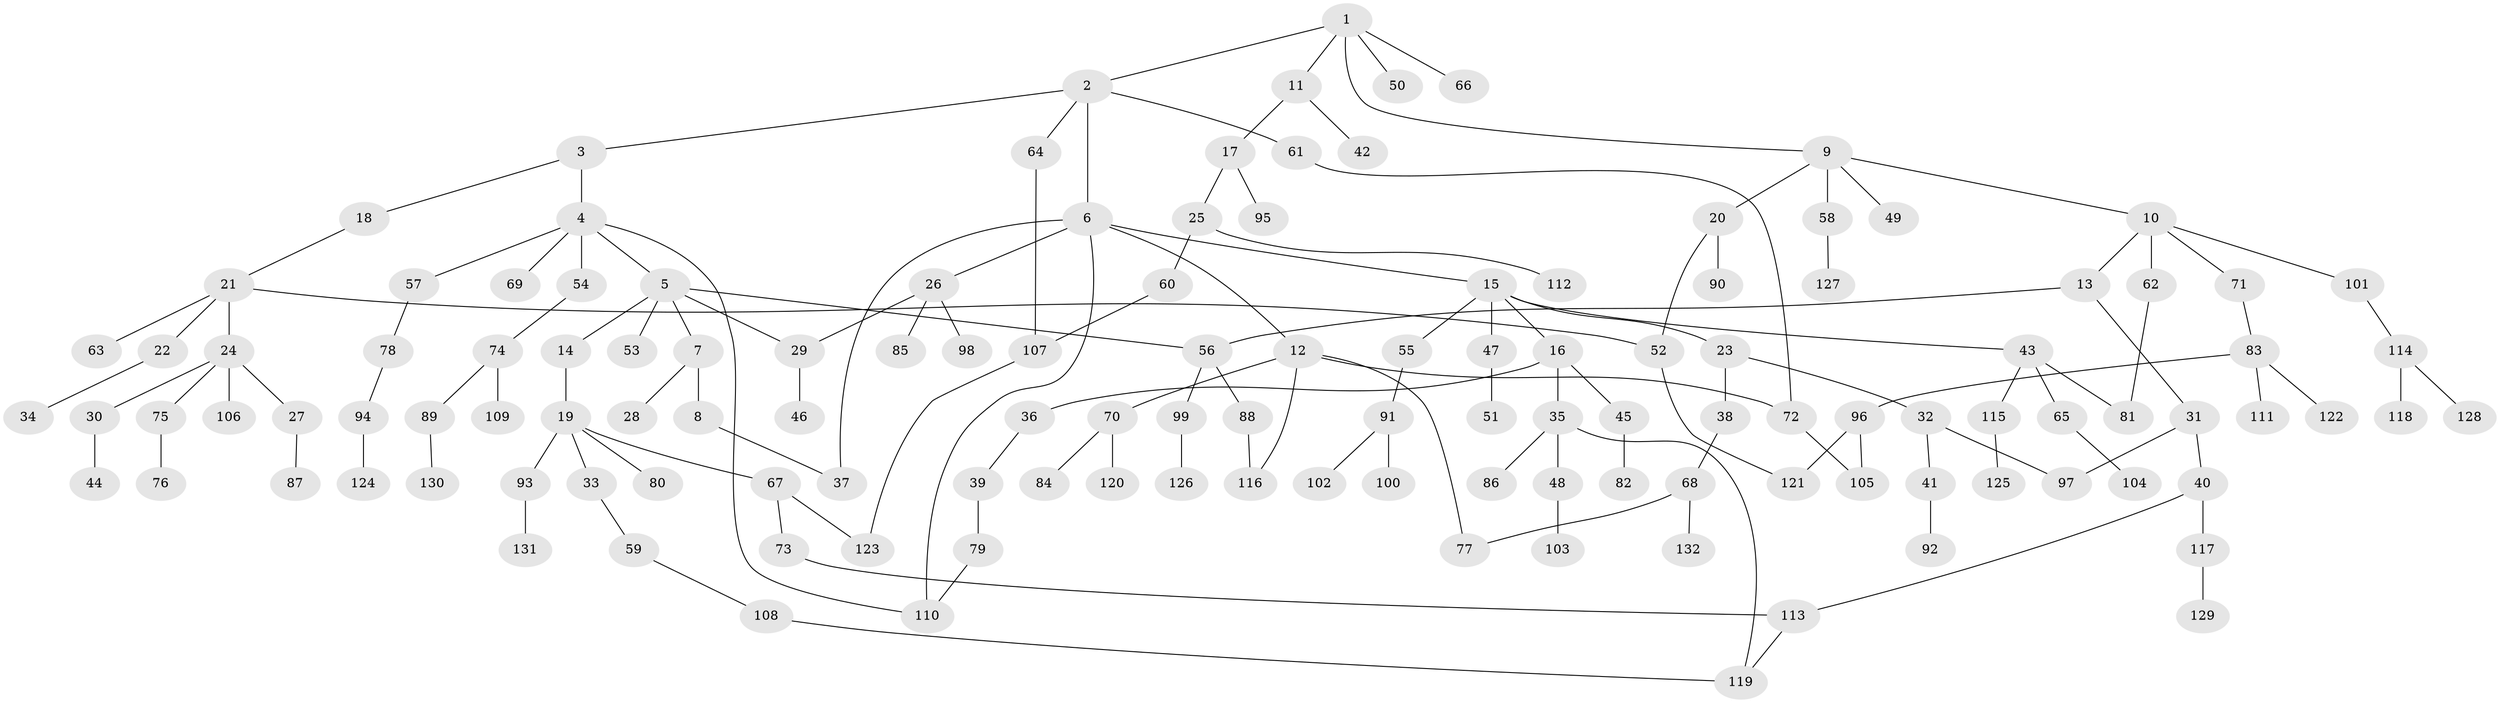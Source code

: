// Generated by graph-tools (version 1.1) at 2025/34/03/09/25 02:34:04]
// undirected, 132 vertices, 149 edges
graph export_dot {
graph [start="1"]
  node [color=gray90,style=filled];
  1;
  2;
  3;
  4;
  5;
  6;
  7;
  8;
  9;
  10;
  11;
  12;
  13;
  14;
  15;
  16;
  17;
  18;
  19;
  20;
  21;
  22;
  23;
  24;
  25;
  26;
  27;
  28;
  29;
  30;
  31;
  32;
  33;
  34;
  35;
  36;
  37;
  38;
  39;
  40;
  41;
  42;
  43;
  44;
  45;
  46;
  47;
  48;
  49;
  50;
  51;
  52;
  53;
  54;
  55;
  56;
  57;
  58;
  59;
  60;
  61;
  62;
  63;
  64;
  65;
  66;
  67;
  68;
  69;
  70;
  71;
  72;
  73;
  74;
  75;
  76;
  77;
  78;
  79;
  80;
  81;
  82;
  83;
  84;
  85;
  86;
  87;
  88;
  89;
  90;
  91;
  92;
  93;
  94;
  95;
  96;
  97;
  98;
  99;
  100;
  101;
  102;
  103;
  104;
  105;
  106;
  107;
  108;
  109;
  110;
  111;
  112;
  113;
  114;
  115;
  116;
  117;
  118;
  119;
  120;
  121;
  122;
  123;
  124;
  125;
  126;
  127;
  128;
  129;
  130;
  131;
  132;
  1 -- 2;
  1 -- 9;
  1 -- 11;
  1 -- 50;
  1 -- 66;
  2 -- 3;
  2 -- 6;
  2 -- 61;
  2 -- 64;
  3 -- 4;
  3 -- 18;
  4 -- 5;
  4 -- 54;
  4 -- 57;
  4 -- 69;
  4 -- 110;
  5 -- 7;
  5 -- 14;
  5 -- 29;
  5 -- 53;
  5 -- 56;
  6 -- 12;
  6 -- 15;
  6 -- 26;
  6 -- 110;
  6 -- 37;
  7 -- 8;
  7 -- 28;
  8 -- 37;
  9 -- 10;
  9 -- 20;
  9 -- 49;
  9 -- 58;
  10 -- 13;
  10 -- 62;
  10 -- 71;
  10 -- 101;
  11 -- 17;
  11 -- 42;
  12 -- 70;
  12 -- 72;
  12 -- 116;
  12 -- 77;
  13 -- 31;
  13 -- 56;
  14 -- 19;
  15 -- 16;
  15 -- 23;
  15 -- 43;
  15 -- 47;
  15 -- 55;
  16 -- 35;
  16 -- 36;
  16 -- 45;
  17 -- 25;
  17 -- 95;
  18 -- 21;
  19 -- 33;
  19 -- 67;
  19 -- 80;
  19 -- 93;
  20 -- 52;
  20 -- 90;
  21 -- 22;
  21 -- 24;
  21 -- 63;
  21 -- 52;
  22 -- 34;
  23 -- 32;
  23 -- 38;
  24 -- 27;
  24 -- 30;
  24 -- 75;
  24 -- 106;
  25 -- 60;
  25 -- 112;
  26 -- 85;
  26 -- 98;
  26 -- 29;
  27 -- 87;
  29 -- 46;
  30 -- 44;
  31 -- 40;
  31 -- 97;
  32 -- 41;
  32 -- 97;
  33 -- 59;
  35 -- 48;
  35 -- 86;
  35 -- 119;
  36 -- 39;
  38 -- 68;
  39 -- 79;
  40 -- 117;
  40 -- 113;
  41 -- 92;
  43 -- 65;
  43 -- 81;
  43 -- 115;
  45 -- 82;
  47 -- 51;
  48 -- 103;
  52 -- 121;
  54 -- 74;
  55 -- 91;
  56 -- 88;
  56 -- 99;
  57 -- 78;
  58 -- 127;
  59 -- 108;
  60 -- 107;
  61 -- 72;
  62 -- 81;
  64 -- 107;
  65 -- 104;
  67 -- 73;
  67 -- 123;
  68 -- 77;
  68 -- 132;
  70 -- 84;
  70 -- 120;
  71 -- 83;
  72 -- 105;
  73 -- 113;
  74 -- 89;
  74 -- 109;
  75 -- 76;
  78 -- 94;
  79 -- 110;
  83 -- 96;
  83 -- 111;
  83 -- 122;
  88 -- 116;
  89 -- 130;
  91 -- 100;
  91 -- 102;
  93 -- 131;
  94 -- 124;
  96 -- 121;
  96 -- 105;
  99 -- 126;
  101 -- 114;
  107 -- 123;
  108 -- 119;
  113 -- 119;
  114 -- 118;
  114 -- 128;
  115 -- 125;
  117 -- 129;
}

